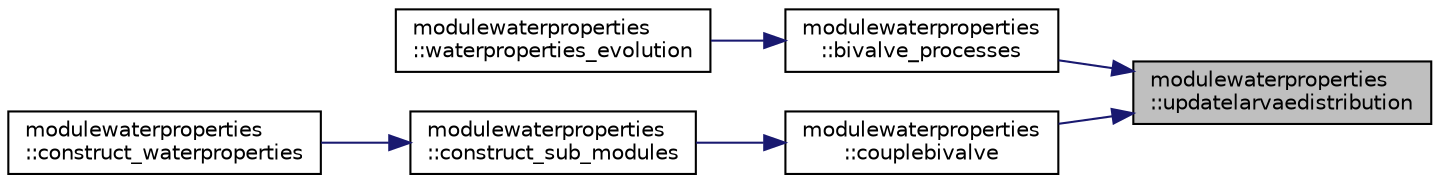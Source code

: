 digraph "modulewaterproperties::updatelarvaedistribution"
{
 // LATEX_PDF_SIZE
  edge [fontname="Helvetica",fontsize="10",labelfontname="Helvetica",labelfontsize="10"];
  node [fontname="Helvetica",fontsize="10",shape=record];
  rankdir="RL";
  Node1 [label="modulewaterproperties\l::updatelarvaedistribution",height=0.2,width=0.4,color="black", fillcolor="grey75", style="filled", fontcolor="black",tooltip=" "];
  Node1 -> Node2 [dir="back",color="midnightblue",fontsize="10",style="solid",fontname="Helvetica"];
  Node2 [label="modulewaterproperties\l::bivalve_processes",height=0.2,width=0.4,color="black", fillcolor="white", style="filled",URL="$namespacemodulewaterproperties.html#aa43273d07b646deb6e4c72e757b19fbd",tooltip=" "];
  Node2 -> Node3 [dir="back",color="midnightblue",fontsize="10",style="solid",fontname="Helvetica"];
  Node3 [label="modulewaterproperties\l::waterproperties_evolution",height=0.2,width=0.4,color="black", fillcolor="white", style="filled",URL="$namespacemodulewaterproperties.html#aa86f63313e6563018f6b05938306a23d",tooltip=" "];
  Node1 -> Node4 [dir="back",color="midnightblue",fontsize="10",style="solid",fontname="Helvetica"];
  Node4 [label="modulewaterproperties\l::couplebivalve",height=0.2,width=0.4,color="black", fillcolor="white", style="filled",URL="$namespacemodulewaterproperties.html#ab7e6de4d55639d85393ee68b800ba784",tooltip=" "];
  Node4 -> Node5 [dir="back",color="midnightblue",fontsize="10",style="solid",fontname="Helvetica"];
  Node5 [label="modulewaterproperties\l::construct_sub_modules",height=0.2,width=0.4,color="black", fillcolor="white", style="filled",URL="$namespacemodulewaterproperties.html#aef459b24af9c748df5b5fb96dc4292bb",tooltip=" "];
  Node5 -> Node6 [dir="back",color="midnightblue",fontsize="10",style="solid",fontname="Helvetica"];
  Node6 [label="modulewaterproperties\l::construct_waterproperties",height=0.2,width=0.4,color="black", fillcolor="white", style="filled",URL="$namespacemodulewaterproperties.html#abdc50448d524670a6f3f7c9901324efc",tooltip=" "];
}
